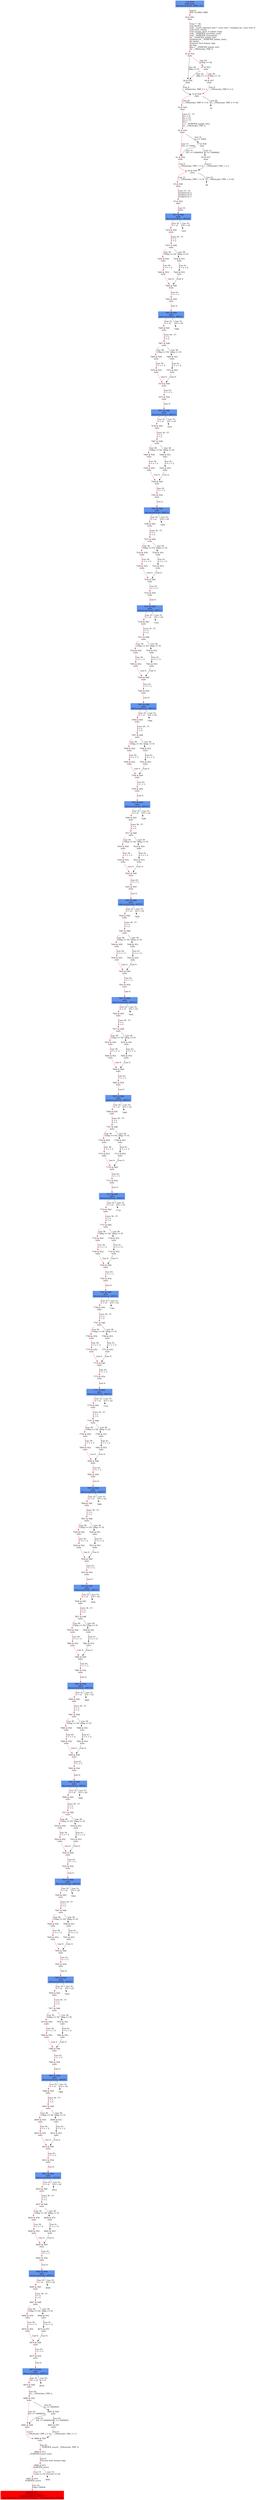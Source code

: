 digraph ARG {
node [style="filled" shape="box" color="white"]
0 [fillcolor="cornflowerblue" label="0 @ N20\nmain entry\nAbstractionState: ABS0: true\n" id="0"]
44 [label="44 @ N61\nmain\n" id="44"]
45 [label="45 @ N24\nmain\n" id="45"]
50 [label="50 @ N26\nmain\n" id="50"]
53 [label="53 @ N28\nmain\n" id="53"]
54 [label="54 @ N29\nmain\n" id="54"]
56 [label="56 @ N35\nmain\n" id="56"]
61 [label="61 @ N38\nmain\n" id="61"]
64 [label="64 @ N39\nmain\n" id="64"]
65 [label="65 @ N40\nmain\n" id="65"]
67 [label="67 @ N43\nmain\n" id="67"]
7417 [fillcolor="cornflowerblue" label="7417 @ N44\nmain\nAbstractionState: ABS509\n" id="7417"]
7418 [label="7418 @ N45\nmain\n" id="7418"]
7437 [label="7437 @ N48\nmain\n" id="7437"]
7439 [label="7439 @ N50\nmain\n" id="7439"]
7440 [label="7440 @ N52\nmain\n" id="7440"]
7444 [label="7444 @ N49\nmain\n" id="7444"]
7445 [label="7445 @ N54\nmain\n" id="7445"]
7447 [fillcolor="cornflowerblue" label="7447 @ N44\nmain\nAbstractionState: ABS511\n" id="7447"]
7448 [label="7448 @ N45\nmain\n" id="7448"]
7467 [label="7467 @ N48\nmain\n" id="7467"]
7469 [label="7469 @ N50\nmain\n" id="7469"]
7470 [label="7470 @ N52\nmain\n" id="7470"]
7474 [label="7474 @ N49\nmain\n" id="7474"]
7475 [label="7475 @ N54\nmain\n" id="7475"]
7477 [fillcolor="cornflowerblue" label="7477 @ N44\nmain\nAbstractionState: ABS513\n" id="7477"]
7478 [label="7478 @ N45\nmain\n" id="7478"]
7497 [label="7497 @ N48\nmain\n" id="7497"]
7499 [label="7499 @ N50\nmain\n" id="7499"]
7500 [label="7500 @ N52\nmain\n" id="7500"]
7504 [label="7504 @ N49\nmain\n" id="7504"]
7505 [label="7505 @ N54\nmain\n" id="7505"]
7507 [fillcolor="cornflowerblue" label="7507 @ N44\nmain\nAbstractionState: ABS515\n" id="7507"]
7508 [label="7508 @ N45\nmain\n" id="7508"]
7527 [label="7527 @ N48\nmain\n" id="7527"]
7529 [label="7529 @ N50\nmain\n" id="7529"]
7530 [label="7530 @ N52\nmain\n" id="7530"]
7534 [label="7534 @ N49\nmain\n" id="7534"]
7535 [label="7535 @ N54\nmain\n" id="7535"]
7537 [fillcolor="cornflowerblue" label="7537 @ N44\nmain\nAbstractionState: ABS517\n" id="7537"]
7538 [label="7538 @ N45\nmain\n" id="7538"]
7557 [label="7557 @ N48\nmain\n" id="7557"]
7559 [label="7559 @ N50\nmain\n" id="7559"]
7560 [label="7560 @ N52\nmain\n" id="7560"]
7564 [label="7564 @ N49\nmain\n" id="7564"]
7565 [label="7565 @ N54\nmain\n" id="7565"]
7567 [fillcolor="cornflowerblue" label="7567 @ N44\nmain\nAbstractionState: ABS519\n" id="7567"]
7568 [label="7568 @ N45\nmain\n" id="7568"]
7587 [label="7587 @ N48\nmain\n" id="7587"]
7589 [label="7589 @ N50\nmain\n" id="7589"]
7590 [label="7590 @ N52\nmain\n" id="7590"]
7594 [label="7594 @ N49\nmain\n" id="7594"]
7595 [label="7595 @ N54\nmain\n" id="7595"]
7597 [fillcolor="cornflowerblue" label="7597 @ N44\nmain\nAbstractionState: ABS521\n" id="7597"]
7598 [label="7598 @ N45\nmain\n" id="7598"]
7617 [label="7617 @ N48\nmain\n" id="7617"]
7619 [label="7619 @ N50\nmain\n" id="7619"]
7620 [label="7620 @ N52\nmain\n" id="7620"]
7624 [label="7624 @ N49\nmain\n" id="7624"]
7625 [label="7625 @ N54\nmain\n" id="7625"]
7627 [fillcolor="cornflowerblue" label="7627 @ N44\nmain\nAbstractionState: ABS523\n" id="7627"]
7628 [label="7628 @ N45\nmain\n" id="7628"]
7647 [label="7647 @ N48\nmain\n" id="7647"]
7649 [label="7649 @ N50\nmain\n" id="7649"]
7650 [label="7650 @ N52\nmain\n" id="7650"]
7654 [label="7654 @ N49\nmain\n" id="7654"]
7655 [label="7655 @ N54\nmain\n" id="7655"]
7657 [fillcolor="cornflowerblue" label="7657 @ N44\nmain\nAbstractionState: ABS525\n" id="7657"]
7658 [label="7658 @ N45\nmain\n" id="7658"]
7677 [label="7677 @ N48\nmain\n" id="7677"]
7679 [label="7679 @ N50\nmain\n" id="7679"]
7680 [label="7680 @ N52\nmain\n" id="7680"]
7684 [label="7684 @ N49\nmain\n" id="7684"]
7685 [label="7685 @ N54\nmain\n" id="7685"]
7687 [fillcolor="cornflowerblue" label="7687 @ N44\nmain\nAbstractionState: ABS527\n" id="7687"]
7688 [label="7688 @ N45\nmain\n" id="7688"]
7707 [label="7707 @ N48\nmain\n" id="7707"]
7709 [label="7709 @ N50\nmain\n" id="7709"]
7710 [label="7710 @ N52\nmain\n" id="7710"]
7714 [label="7714 @ N49\nmain\n" id="7714"]
7715 [label="7715 @ N54\nmain\n" id="7715"]
7717 [fillcolor="cornflowerblue" label="7717 @ N44\nmain\nAbstractionState: ABS529\n" id="7717"]
7718 [label="7718 @ N45\nmain\n" id="7718"]
7737 [label="7737 @ N48\nmain\n" id="7737"]
7739 [label="7739 @ N50\nmain\n" id="7739"]
7740 [label="7740 @ N52\nmain\n" id="7740"]
7744 [label="7744 @ N49\nmain\n" id="7744"]
7745 [label="7745 @ N54\nmain\n" id="7745"]
7747 [fillcolor="cornflowerblue" label="7747 @ N44\nmain\nAbstractionState: ABS531\n" id="7747"]
7748 [label="7748 @ N45\nmain\n" id="7748"]
7767 [label="7767 @ N48\nmain\n" id="7767"]
7769 [label="7769 @ N50\nmain\n" id="7769"]
7770 [label="7770 @ N52\nmain\n" id="7770"]
7774 [label="7774 @ N49\nmain\n" id="7774"]
7775 [label="7775 @ N54\nmain\n" id="7775"]
7777 [fillcolor="cornflowerblue" label="7777 @ N44\nmain\nAbstractionState: ABS533\n" id="7777"]
7778 [label="7778 @ N45\nmain\n" id="7778"]
7797 [label="7797 @ N48\nmain\n" id="7797"]
7799 [label="7799 @ N50\nmain\n" id="7799"]
7800 [label="7800 @ N52\nmain\n" id="7800"]
7804 [label="7804 @ N49\nmain\n" id="7804"]
7805 [label="7805 @ N54\nmain\n" id="7805"]
7807 [fillcolor="cornflowerblue" label="7807 @ N44\nmain\nAbstractionState: ABS535\n" id="7807"]
7808 [label="7808 @ N45\nmain\n" id="7808"]
7827 [label="7827 @ N48\nmain\n" id="7827"]
7829 [label="7829 @ N50\nmain\n" id="7829"]
7830 [label="7830 @ N52\nmain\n" id="7830"]
7834 [label="7834 @ N49\nmain\n" id="7834"]
7835 [label="7835 @ N54\nmain\n" id="7835"]
7837 [fillcolor="cornflowerblue" label="7837 @ N44\nmain\nAbstractionState: ABS537\n" id="7837"]
7838 [label="7838 @ N45\nmain\n" id="7838"]
7857 [label="7857 @ N48\nmain\n" id="7857"]
7859 [label="7859 @ N50\nmain\n" id="7859"]
7860 [label="7860 @ N52\nmain\n" id="7860"]
7864 [label="7864 @ N49\nmain\n" id="7864"]
7865 [label="7865 @ N54\nmain\n" id="7865"]
7867 [fillcolor="cornflowerblue" label="7867 @ N44\nmain\nAbstractionState: ABS539\n" id="7867"]
7868 [label="7868 @ N45\nmain\n" id="7868"]
7887 [label="7887 @ N48\nmain\n" id="7887"]
7889 [label="7889 @ N50\nmain\n" id="7889"]
7890 [label="7890 @ N52\nmain\n" id="7890"]
7894 [label="7894 @ N49\nmain\n" id="7894"]
7895 [label="7895 @ N54\nmain\n" id="7895"]
7897 [fillcolor="cornflowerblue" label="7897 @ N44\nmain\nAbstractionState: ABS541\n" id="7897"]
7898 [label="7898 @ N45\nmain\n" id="7898"]
7917 [label="7917 @ N48\nmain\n" id="7917"]
7919 [label="7919 @ N50\nmain\n" id="7919"]
7920 [label="7920 @ N52\nmain\n" id="7920"]
7924 [label="7924 @ N49\nmain\n" id="7924"]
7925 [label="7925 @ N54\nmain\n" id="7925"]
7927 [fillcolor="cornflowerblue" label="7927 @ N44\nmain\nAbstractionState: ABS543\n" id="7927"]
7928 [label="7928 @ N45\nmain\n" id="7928"]
7947 [label="7947 @ N48\nmain\n" id="7947"]
7949 [label="7949 @ N50\nmain\n" id="7949"]
7950 [label="7950 @ N52\nmain\n" id="7950"]
7954 [label="7954 @ N49\nmain\n" id="7954"]
7955 [label="7955 @ N54\nmain\n" id="7955"]
7957 [fillcolor="cornflowerblue" label="7957 @ N44\nmain\nAbstractionState: ABS545\n" id="7957"]
7958 [label="7958 @ N45\nmain\n" id="7958"]
7977 [label="7977 @ N48\nmain\n" id="7977"]
7979 [label="7979 @ N50\nmain\n" id="7979"]
7980 [label="7980 @ N52\nmain\n" id="7980"]
7984 [label="7984 @ N49\nmain\n" id="7984"]
7985 [label="7985 @ N54\nmain\n" id="7985"]
7987 [fillcolor="cornflowerblue" label="7987 @ N44\nmain\nAbstractionState: ABS547\n" id="7987"]
7988 [label="7988 @ N45\nmain\n" id="7988"]
8007 [label="8007 @ N48\nmain\n" id="8007"]
8009 [label="8009 @ N50\nmain\n" id="8009"]
8010 [label="8010 @ N52\nmain\n" id="8010"]
8014 [label="8014 @ N49\nmain\n" id="8014"]
8015 [label="8015 @ N54\nmain\n" id="8015"]
8017 [fillcolor="cornflowerblue" label="8017 @ N44\nmain\nAbstractionState: ABS549\n" id="8017"]
8018 [label="8018 @ N45\nmain\n" id="8018"]
8037 [label="8037 @ N48\nmain\n" id="8037"]
8039 [label="8039 @ N50\nmain\n" id="8039"]
8040 [label="8040 @ N52\nmain\n" id="8040"]
8044 [label="8044 @ N49\nmain\n" id="8044"]
8045 [label="8045 @ N54\nmain\n" id="8045"]
8047 [fillcolor="cornflowerblue" label="8047 @ N44\nmain\nAbstractionState: ABS551\n" id="8047"]
8048 [label="8048 @ N45\nmain\n" id="8048"]
8067 [label="8067 @ N48\nmain\n" id="8067"]
8069 [label="8069 @ N50\nmain\n" id="8069"]
8070 [label="8070 @ N52\nmain\n" id="8070"]
8074 [label="8074 @ N49\nmain\n" id="8074"]
8075 [label="8075 @ N54\nmain\n" id="8075"]
8077 [fillcolor="cornflowerblue" label="8077 @ N44\nmain\nAbstractionState: ABS553\n" id="8077"]
8079 [label="8079 @ N46\nmain\n" id="8079"]
8080 [label="8080 @ N55\nmain\n" id="8080"]
8085 [label="8085 @ N58\nmain\n" id="8085"]
8088 [label="8088 @ N59\nmain\n" id="8088"]
8089 [label="8089 @ N11\n__VERIFIER_assert entry\n" id="8089"]
8090 [label="8090 @ N12\n__VERIFIER_assert\n" id="8090"]
8091 [label="8091 @ N14\n__VERIFIER_assert\n" id="8091"]
8094 [fillcolor="red" label="8094 @ N15\n__VERIFIER_assert\nAbstractionState: ABS554\n AutomatonState: ErrorLabelAutomaton: _predefinedState_ERROR\n" id="8094"]
8081 [label="8081 @ N56\nmain\n" id="8081"]
8083 [label="8083 @ N57\nmain\n" id="8083"]
8068 [label="8068 @ N51\nmain\n" id="8068"]
8072 [label="8072 @ N53\nmain\n" id="8072"]
8038 [label="8038 @ N51\nmain\n" id="8038"]
8042 [label="8042 @ N53\nmain\n" id="8042"]
8008 [label="8008 @ N51\nmain\n" id="8008"]
8012 [label="8012 @ N53\nmain\n" id="8012"]
7978 [label="7978 @ N51\nmain\n" id="7978"]
7982 [label="7982 @ N53\nmain\n" id="7982"]
7948 [label="7948 @ N51\nmain\n" id="7948"]
7952 [label="7952 @ N53\nmain\n" id="7952"]
7918 [label="7918 @ N51\nmain\n" id="7918"]
7922 [label="7922 @ N53\nmain\n" id="7922"]
7888 [label="7888 @ N51\nmain\n" id="7888"]
7892 [label="7892 @ N53\nmain\n" id="7892"]
7858 [label="7858 @ N51\nmain\n" id="7858"]
7862 [label="7862 @ N53\nmain\n" id="7862"]
7828 [label="7828 @ N51\nmain\n" id="7828"]
7832 [label="7832 @ N53\nmain\n" id="7832"]
7798 [label="7798 @ N51\nmain\n" id="7798"]
7802 [label="7802 @ N53\nmain\n" id="7802"]
7768 [label="7768 @ N51\nmain\n" id="7768"]
7772 [label="7772 @ N53\nmain\n" id="7772"]
7738 [label="7738 @ N51\nmain\n" id="7738"]
7742 [label="7742 @ N53\nmain\n" id="7742"]
7708 [label="7708 @ N51\nmain\n" id="7708"]
7712 [label="7712 @ N53\nmain\n" id="7712"]
7678 [label="7678 @ N51\nmain\n" id="7678"]
7682 [label="7682 @ N53\nmain\n" id="7682"]
7648 [label="7648 @ N51\nmain\n" id="7648"]
7652 [label="7652 @ N53\nmain\n" id="7652"]
7618 [label="7618 @ N51\nmain\n" id="7618"]
7622 [label="7622 @ N53\nmain\n" id="7622"]
7588 [label="7588 @ N51\nmain\n" id="7588"]
7592 [label="7592 @ N53\nmain\n" id="7592"]
7558 [label="7558 @ N51\nmain\n" id="7558"]
7562 [label="7562 @ N53\nmain\n" id="7562"]
7528 [label="7528 @ N51\nmain\n" id="7528"]
7532 [label="7532 @ N53\nmain\n" id="7532"]
7498 [label="7498 @ N51\nmain\n" id="7498"]
7502 [label="7502 @ N53\nmain\n" id="7502"]
7468 [label="7468 @ N51\nmain\n" id="7468"]
7472 [label="7472 @ N53\nmain\n" id="7472"]
7438 [label="7438 @ N51\nmain\n" id="7438"]
7442 [label="7442 @ N53\nmain\n" id="7442"]
57 [label="57 @ N36\nmain\n" id="57"]
59 [label="59 @ N37\nmain\n" id="59"]
47 [label="47 @ N25\nmain\n" id="47"]
49 [label="49 @ N27\nmain\n" id="49"]
0 -> 44 [color="red" label="Line 0: \lINIT GLOBAL VARS\l" id="0 -> 44"]
44 -> 45 [color="red" label="Lines 7 - 26: \lvoid abort();\lvoid __assert_fail(const char *, const char *, unsigned int, const char *);\lvoid reach_error();\lvoid assume_abort_if_not(int cond);\lvoid __VERIFIER_assert(int cond);\lvoid __VERIFIER_assume(int);\lint __VERIFIER_nondet_int();\lunsigned int __VERIFIER_nondet_uint();\lint main();\lFunction start dummy edge\lint flag;\lflag = __VERIFIER_nondet_int();\lint __CPAchecker_TMP_0;\l" id="44 -> 45"]
45 -> 47 [color="red" label="Line 26: \l[!(flag == 0)]\l" id="45 -> 47"]
45 -> 50 [label="Line 26: \l[flag == 0]\l" id="45 -> 50"]
50 -> 53 [label="Line 0: \l__CPAchecker_TMP_0 = 1;\l" id="50 -> 53"]
53 -> 54 [color="red" label="Line 26: \l[__CPAchecker_TMP_0 != 0]\l" id="53 -> 54"]
53 -> 55 [label="Line 26: \l[!(__CPAchecker_TMP_0 != 0)]\l" id="53 -> 55"]
54 -> 56 [color="red" label="Lines 27 - 31: \lint i = 0;\lint x = 0;\lint y = 0;\lint n;\ln = __VERIFIER_nondet_int();\lint __CPAchecker_TMP_1;\l" id="54 -> 56"]
56 -> 57 [label="Line 31: \l[n >= 1000]\l" id="56 -> 57"]
56 -> 61 [color="red" label="Line 31: \l[!(n >= 1000)]\l" id="56 -> 61"]
61 -> 64 [color="red" label="Line 0: \l__CPAchecker_TMP_1 = 0;\l" id="61 -> 64"]
64 -> 65 [color="red" label="Line 31: \l[__CPAchecker_TMP_1 != 0]\l" id="64 -> 65"]
64 -> 66 [label="Line 31: \l[!(__CPAchecker_TMP_1 != 0)]\l" id="64 -> 66"]
65 -> 67 [color="red" label="Lines 33 - 33: \lunsigned int a;\lunsigned int b;\lunsigned int r;\l" id="65 -> 67"]
67 -> 7417 [color="red" label="Line 35: \lwhile\l" id="67 -> 7417"]
7417 -> 7418 [color="red" label="Line 35: \l[i < n]\l" id="7417 -> 7418"]
7417 -> 7419 [label="Line 35: \l[!(i < n)]\l" id="7417 -> 7419"]
7418 -> 7437 [color="red" label="Lines 36 - 37: \lx = x;\ly = y;\l" id="7418 -> 7437"]
7437 -> 7438 [label="Line 38: \l[flag == 0]\l" id="7437 -> 7438"]
7437 -> 7439 [color="red" label="Line 38: \l[!(flag == 0)]\l" id="7437 -> 7439"]
7439 -> 7440 [color="red" label="Line 39: \lx = x + 3;\l" id="7439 -> 7440"]
7440 -> 7444 [color="red" label="Line 0: \l\l" id="7440 -> 7444"]
7444 -> 7445 [color="red" label="Line 43: \li = i + 1;\l" id="7444 -> 7445"]
7445 -> 7447 [color="red" label="Line 0: \l\l" id="7445 -> 7447"]
7447 -> 7448 [color="red" label="Line 35: \l[i < n]\l" id="7447 -> 7448"]
7447 -> 7449 [label="Line 35: \l[!(i < n)]\l" id="7447 -> 7449"]
7448 -> 7467 [color="red" label="Lines 36 - 37: \lx = x;\ly = y;\l" id="7448 -> 7467"]
7467 -> 7468 [label="Line 38: \l[flag == 0]\l" id="7467 -> 7468"]
7467 -> 7469 [color="red" label="Line 38: \l[!(flag == 0)]\l" id="7467 -> 7469"]
7469 -> 7470 [color="red" label="Line 39: \lx = x + 3;\l" id="7469 -> 7470"]
7470 -> 7474 [color="red" label="Line 0: \l\l" id="7470 -> 7474"]
7474 -> 7475 [color="red" label="Line 43: \li = i + 1;\l" id="7474 -> 7475"]
7475 -> 7477 [color="red" label="Line 0: \l\l" id="7475 -> 7477"]
7477 -> 7478 [color="red" label="Line 35: \l[i < n]\l" id="7477 -> 7478"]
7477 -> 7479 [label="Line 35: \l[!(i < n)]\l" id="7477 -> 7479"]
7478 -> 7497 [color="red" label="Lines 36 - 37: \lx = x;\ly = y;\l" id="7478 -> 7497"]
7497 -> 7498 [label="Line 38: \l[flag == 0]\l" id="7497 -> 7498"]
7497 -> 7499 [color="red" label="Line 38: \l[!(flag == 0)]\l" id="7497 -> 7499"]
7499 -> 7500 [color="red" label="Line 39: \lx = x + 3;\l" id="7499 -> 7500"]
7500 -> 7504 [color="red" label="Line 0: \l\l" id="7500 -> 7504"]
7504 -> 7505 [color="red" label="Line 43: \li = i + 1;\l" id="7504 -> 7505"]
7505 -> 7507 [color="red" label="Line 0: \l\l" id="7505 -> 7507"]
7507 -> 7508 [color="red" label="Line 35: \l[i < n]\l" id="7507 -> 7508"]
7507 -> 7509 [label="Line 35: \l[!(i < n)]\l" id="7507 -> 7509"]
7508 -> 7527 [color="red" label="Lines 36 - 37: \lx = x;\ly = y;\l" id="7508 -> 7527"]
7527 -> 7528 [label="Line 38: \l[flag == 0]\l" id="7527 -> 7528"]
7527 -> 7529 [color="red" label="Line 38: \l[!(flag == 0)]\l" id="7527 -> 7529"]
7529 -> 7530 [color="red" label="Line 39: \lx = x + 3;\l" id="7529 -> 7530"]
7530 -> 7534 [color="red" label="Line 0: \l\l" id="7530 -> 7534"]
7534 -> 7535 [color="red" label="Line 43: \li = i + 1;\l" id="7534 -> 7535"]
7535 -> 7537 [color="red" label="Line 0: \l\l" id="7535 -> 7537"]
7537 -> 7538 [color="red" label="Line 35: \l[i < n]\l" id="7537 -> 7538"]
7537 -> 7539 [label="Line 35: \l[!(i < n)]\l" id="7537 -> 7539"]
7538 -> 7557 [color="red" label="Lines 36 - 37: \lx = x;\ly = y;\l" id="7538 -> 7557"]
7557 -> 7558 [label="Line 38: \l[flag == 0]\l" id="7557 -> 7558"]
7557 -> 7559 [color="red" label="Line 38: \l[!(flag == 0)]\l" id="7557 -> 7559"]
7559 -> 7560 [color="red" label="Line 39: \lx = x + 3;\l" id="7559 -> 7560"]
7560 -> 7564 [color="red" label="Line 0: \l\l" id="7560 -> 7564"]
7564 -> 7565 [color="red" label="Line 43: \li = i + 1;\l" id="7564 -> 7565"]
7565 -> 7567 [color="red" label="Line 0: \l\l" id="7565 -> 7567"]
7567 -> 7568 [color="red" label="Line 35: \l[i < n]\l" id="7567 -> 7568"]
7567 -> 7569 [label="Line 35: \l[!(i < n)]\l" id="7567 -> 7569"]
7568 -> 7587 [color="red" label="Lines 36 - 37: \lx = x;\ly = y;\l" id="7568 -> 7587"]
7587 -> 7588 [label="Line 38: \l[flag == 0]\l" id="7587 -> 7588"]
7587 -> 7589 [color="red" label="Line 38: \l[!(flag == 0)]\l" id="7587 -> 7589"]
7589 -> 7590 [color="red" label="Line 39: \lx = x + 3;\l" id="7589 -> 7590"]
7590 -> 7594 [color="red" label="Line 0: \l\l" id="7590 -> 7594"]
7594 -> 7595 [color="red" label="Line 43: \li = i + 1;\l" id="7594 -> 7595"]
7595 -> 7597 [color="red" label="Line 0: \l\l" id="7595 -> 7597"]
7597 -> 7598 [color="red" label="Line 35: \l[i < n]\l" id="7597 -> 7598"]
7597 -> 7599 [label="Line 35: \l[!(i < n)]\l" id="7597 -> 7599"]
7598 -> 7617 [color="red" label="Lines 36 - 37: \lx = x;\ly = y;\l" id="7598 -> 7617"]
7617 -> 7618 [label="Line 38: \l[flag == 0]\l" id="7617 -> 7618"]
7617 -> 7619 [color="red" label="Line 38: \l[!(flag == 0)]\l" id="7617 -> 7619"]
7619 -> 7620 [color="red" label="Line 39: \lx = x + 3;\l" id="7619 -> 7620"]
7620 -> 7624 [color="red" label="Line 0: \l\l" id="7620 -> 7624"]
7624 -> 7625 [color="red" label="Line 43: \li = i + 1;\l" id="7624 -> 7625"]
7625 -> 7627 [color="red" label="Line 0: \l\l" id="7625 -> 7627"]
7627 -> 7628 [color="red" label="Line 35: \l[i < n]\l" id="7627 -> 7628"]
7627 -> 7629 [label="Line 35: \l[!(i < n)]\l" id="7627 -> 7629"]
7628 -> 7647 [color="red" label="Lines 36 - 37: \lx = x;\ly = y;\l" id="7628 -> 7647"]
7647 -> 7648 [label="Line 38: \l[flag == 0]\l" id="7647 -> 7648"]
7647 -> 7649 [color="red" label="Line 38: \l[!(flag == 0)]\l" id="7647 -> 7649"]
7649 -> 7650 [color="red" label="Line 39: \lx = x + 3;\l" id="7649 -> 7650"]
7650 -> 7654 [color="red" label="Line 0: \l\l" id="7650 -> 7654"]
7654 -> 7655 [color="red" label="Line 43: \li = i + 1;\l" id="7654 -> 7655"]
7655 -> 7657 [color="red" label="Line 0: \l\l" id="7655 -> 7657"]
7657 -> 7658 [color="red" label="Line 35: \l[i < n]\l" id="7657 -> 7658"]
7657 -> 7659 [label="Line 35: \l[!(i < n)]\l" id="7657 -> 7659"]
7658 -> 7677 [color="red" label="Lines 36 - 37: \lx = x;\ly = y;\l" id="7658 -> 7677"]
7677 -> 7678 [label="Line 38: \l[flag == 0]\l" id="7677 -> 7678"]
7677 -> 7679 [color="red" label="Line 38: \l[!(flag == 0)]\l" id="7677 -> 7679"]
7679 -> 7680 [color="red" label="Line 39: \lx = x + 3;\l" id="7679 -> 7680"]
7680 -> 7684 [color="red" label="Line 0: \l\l" id="7680 -> 7684"]
7684 -> 7685 [color="red" label="Line 43: \li = i + 1;\l" id="7684 -> 7685"]
7685 -> 7687 [color="red" label="Line 0: \l\l" id="7685 -> 7687"]
7687 -> 7688 [color="red" label="Line 35: \l[i < n]\l" id="7687 -> 7688"]
7687 -> 7689 [label="Line 35: \l[!(i < n)]\l" id="7687 -> 7689"]
7688 -> 7707 [color="red" label="Lines 36 - 37: \lx = x;\ly = y;\l" id="7688 -> 7707"]
7707 -> 7708 [label="Line 38: \l[flag == 0]\l" id="7707 -> 7708"]
7707 -> 7709 [color="red" label="Line 38: \l[!(flag == 0)]\l" id="7707 -> 7709"]
7709 -> 7710 [color="red" label="Line 39: \lx = x + 3;\l" id="7709 -> 7710"]
7710 -> 7714 [color="red" label="Line 0: \l\l" id="7710 -> 7714"]
7714 -> 7715 [color="red" label="Line 43: \li = i + 1;\l" id="7714 -> 7715"]
7715 -> 7717 [color="red" label="Line 0: \l\l" id="7715 -> 7717"]
7717 -> 7718 [color="red" label="Line 35: \l[i < n]\l" id="7717 -> 7718"]
7717 -> 7719 [label="Line 35: \l[!(i < n)]\l" id="7717 -> 7719"]
7718 -> 7737 [color="red" label="Lines 36 - 37: \lx = x;\ly = y;\l" id="7718 -> 7737"]
7737 -> 7738 [label="Line 38: \l[flag == 0]\l" id="7737 -> 7738"]
7737 -> 7739 [color="red" label="Line 38: \l[!(flag == 0)]\l" id="7737 -> 7739"]
7739 -> 7740 [color="red" label="Line 39: \lx = x + 3;\l" id="7739 -> 7740"]
7740 -> 7744 [color="red" label="Line 0: \l\l" id="7740 -> 7744"]
7744 -> 7745 [color="red" label="Line 43: \li = i + 1;\l" id="7744 -> 7745"]
7745 -> 7747 [color="red" label="Line 0: \l\l" id="7745 -> 7747"]
7747 -> 7748 [color="red" label="Line 35: \l[i < n]\l" id="7747 -> 7748"]
7747 -> 7749 [label="Line 35: \l[!(i < n)]\l" id="7747 -> 7749"]
7748 -> 7767 [color="red" label="Lines 36 - 37: \lx = x;\ly = y;\l" id="7748 -> 7767"]
7767 -> 7768 [label="Line 38: \l[flag == 0]\l" id="7767 -> 7768"]
7767 -> 7769 [color="red" label="Line 38: \l[!(flag == 0)]\l" id="7767 -> 7769"]
7769 -> 7770 [color="red" label="Line 39: \lx = x + 3;\l" id="7769 -> 7770"]
7770 -> 7774 [color="red" label="Line 0: \l\l" id="7770 -> 7774"]
7774 -> 7775 [color="red" label="Line 43: \li = i + 1;\l" id="7774 -> 7775"]
7775 -> 7777 [color="red" label="Line 0: \l\l" id="7775 -> 7777"]
7777 -> 7778 [color="red" label="Line 35: \l[i < n]\l" id="7777 -> 7778"]
7777 -> 7779 [label="Line 35: \l[!(i < n)]\l" id="7777 -> 7779"]
7778 -> 7797 [color="red" label="Lines 36 - 37: \lx = x;\ly = y;\l" id="7778 -> 7797"]
7797 -> 7798 [label="Line 38: \l[flag == 0]\l" id="7797 -> 7798"]
7797 -> 7799 [color="red" label="Line 38: \l[!(flag == 0)]\l" id="7797 -> 7799"]
7799 -> 7800 [color="red" label="Line 39: \lx = x + 3;\l" id="7799 -> 7800"]
7800 -> 7804 [color="red" label="Line 0: \l\l" id="7800 -> 7804"]
7804 -> 7805 [color="red" label="Line 43: \li = i + 1;\l" id="7804 -> 7805"]
7805 -> 7807 [color="red" label="Line 0: \l\l" id="7805 -> 7807"]
7807 -> 7808 [color="red" label="Line 35: \l[i < n]\l" id="7807 -> 7808"]
7807 -> 7809 [label="Line 35: \l[!(i < n)]\l" id="7807 -> 7809"]
7808 -> 7827 [color="red" label="Lines 36 - 37: \lx = x;\ly = y;\l" id="7808 -> 7827"]
7827 -> 7828 [label="Line 38: \l[flag == 0]\l" id="7827 -> 7828"]
7827 -> 7829 [color="red" label="Line 38: \l[!(flag == 0)]\l" id="7827 -> 7829"]
7829 -> 7830 [color="red" label="Line 39: \lx = x + 3;\l" id="7829 -> 7830"]
7830 -> 7834 [color="red" label="Line 0: \l\l" id="7830 -> 7834"]
7834 -> 7835 [color="red" label="Line 43: \li = i + 1;\l" id="7834 -> 7835"]
7835 -> 7837 [color="red" label="Line 0: \l\l" id="7835 -> 7837"]
7837 -> 7838 [color="red" label="Line 35: \l[i < n]\l" id="7837 -> 7838"]
7837 -> 7839 [label="Line 35: \l[!(i < n)]\l" id="7837 -> 7839"]
7838 -> 7857 [color="red" label="Lines 36 - 37: \lx = x;\ly = y;\l" id="7838 -> 7857"]
7857 -> 7858 [label="Line 38: \l[flag == 0]\l" id="7857 -> 7858"]
7857 -> 7859 [color="red" label="Line 38: \l[!(flag == 0)]\l" id="7857 -> 7859"]
7859 -> 7860 [color="red" label="Line 39: \lx = x + 3;\l" id="7859 -> 7860"]
7860 -> 7864 [color="red" label="Line 0: \l\l" id="7860 -> 7864"]
7864 -> 7865 [color="red" label="Line 43: \li = i + 1;\l" id="7864 -> 7865"]
7865 -> 7867 [color="red" label="Line 0: \l\l" id="7865 -> 7867"]
7867 -> 7868 [color="red" label="Line 35: \l[i < n]\l" id="7867 -> 7868"]
7867 -> 7869 [label="Line 35: \l[!(i < n)]\l" id="7867 -> 7869"]
7868 -> 7887 [color="red" label="Lines 36 - 37: \lx = x;\ly = y;\l" id="7868 -> 7887"]
7887 -> 7888 [label="Line 38: \l[flag == 0]\l" id="7887 -> 7888"]
7887 -> 7889 [color="red" label="Line 38: \l[!(flag == 0)]\l" id="7887 -> 7889"]
7889 -> 7890 [color="red" label="Line 39: \lx = x + 3;\l" id="7889 -> 7890"]
7890 -> 7894 [color="red" label="Line 0: \l\l" id="7890 -> 7894"]
7894 -> 7895 [color="red" label="Line 43: \li = i + 1;\l" id="7894 -> 7895"]
7895 -> 7897 [color="red" label="Line 0: \l\l" id="7895 -> 7897"]
7897 -> 7898 [color="red" label="Line 35: \l[i < n]\l" id="7897 -> 7898"]
7897 -> 7899 [label="Line 35: \l[!(i < n)]\l" id="7897 -> 7899"]
7898 -> 7917 [color="red" label="Lines 36 - 37: \lx = x;\ly = y;\l" id="7898 -> 7917"]
7917 -> 7918 [label="Line 38: \l[flag == 0]\l" id="7917 -> 7918"]
7917 -> 7919 [color="red" label="Line 38: \l[!(flag == 0)]\l" id="7917 -> 7919"]
7919 -> 7920 [color="red" label="Line 39: \lx = x + 3;\l" id="7919 -> 7920"]
7920 -> 7924 [color="red" label="Line 0: \l\l" id="7920 -> 7924"]
7924 -> 7925 [color="red" label="Line 43: \li = i + 1;\l" id="7924 -> 7925"]
7925 -> 7927 [color="red" label="Line 0: \l\l" id="7925 -> 7927"]
7927 -> 7928 [color="red" label="Line 35: \l[i < n]\l" id="7927 -> 7928"]
7927 -> 7929 [label="Line 35: \l[!(i < n)]\l" id="7927 -> 7929"]
7928 -> 7947 [color="red" label="Lines 36 - 37: \lx = x;\ly = y;\l" id="7928 -> 7947"]
7947 -> 7948 [label="Line 38: \l[flag == 0]\l" id="7947 -> 7948"]
7947 -> 7949 [color="red" label="Line 38: \l[!(flag == 0)]\l" id="7947 -> 7949"]
7949 -> 7950 [color="red" label="Line 39: \lx = x + 3;\l" id="7949 -> 7950"]
7950 -> 7954 [color="red" label="Line 0: \l\l" id="7950 -> 7954"]
7954 -> 7955 [color="red" label="Line 43: \li = i + 1;\l" id="7954 -> 7955"]
7955 -> 7957 [color="red" label="Line 0: \l\l" id="7955 -> 7957"]
7957 -> 7958 [color="red" label="Line 35: \l[i < n]\l" id="7957 -> 7958"]
7957 -> 7959 [label="Line 35: \l[!(i < n)]\l" id="7957 -> 7959"]
7958 -> 7977 [color="red" label="Lines 36 - 37: \lx = x;\ly = y;\l" id="7958 -> 7977"]
7977 -> 7978 [label="Line 38: \l[flag == 0]\l" id="7977 -> 7978"]
7977 -> 7979 [color="red" label="Line 38: \l[!(flag == 0)]\l" id="7977 -> 7979"]
7979 -> 7980 [color="red" label="Line 39: \lx = x + 3;\l" id="7979 -> 7980"]
7980 -> 7984 [color="red" label="Line 0: \l\l" id="7980 -> 7984"]
7984 -> 7985 [color="red" label="Line 43: \li = i + 1;\l" id="7984 -> 7985"]
7985 -> 7987 [color="red" label="Line 0: \l\l" id="7985 -> 7987"]
7987 -> 7988 [color="red" label="Line 35: \l[i < n]\l" id="7987 -> 7988"]
7987 -> 7989 [label="Line 35: \l[!(i < n)]\l" id="7987 -> 7989"]
7988 -> 8007 [color="red" label="Lines 36 - 37: \lx = x;\ly = y;\l" id="7988 -> 8007"]
8007 -> 8008 [label="Line 38: \l[flag == 0]\l" id="8007 -> 8008"]
8007 -> 8009 [color="red" label="Line 38: \l[!(flag == 0)]\l" id="8007 -> 8009"]
8009 -> 8010 [color="red" label="Line 39: \lx = x + 3;\l" id="8009 -> 8010"]
8010 -> 8014 [color="red" label="Line 0: \l\l" id="8010 -> 8014"]
8014 -> 8015 [color="red" label="Line 43: \li = i + 1;\l" id="8014 -> 8015"]
8015 -> 8017 [color="red" label="Line 0: \l\l" id="8015 -> 8017"]
8017 -> 8018 [color="red" label="Line 35: \l[i < n]\l" id="8017 -> 8018"]
8017 -> 8019 [label="Line 35: \l[!(i < n)]\l" id="8017 -> 8019"]
8018 -> 8037 [color="red" label="Lines 36 - 37: \lx = x;\ly = y;\l" id="8018 -> 8037"]
8037 -> 8038 [label="Line 38: \l[flag == 0]\l" id="8037 -> 8038"]
8037 -> 8039 [color="red" label="Line 38: \l[!(flag == 0)]\l" id="8037 -> 8039"]
8039 -> 8040 [color="red" label="Line 39: \lx = x + 3;\l" id="8039 -> 8040"]
8040 -> 8044 [color="red" label="Line 0: \l\l" id="8040 -> 8044"]
8044 -> 8045 [color="red" label="Line 43: \li = i + 1;\l" id="8044 -> 8045"]
8045 -> 8047 [color="red" label="Line 0: \l\l" id="8045 -> 8047"]
8047 -> 8048 [color="red" label="Line 35: \l[i < n]\l" id="8047 -> 8048"]
8047 -> 8049 [label="Line 35: \l[!(i < n)]\l" id="8047 -> 8049"]
8048 -> 8067 [color="red" label="Lines 36 - 37: \lx = x;\ly = y;\l" id="8048 -> 8067"]
8067 -> 8068 [label="Line 38: \l[flag == 0]\l" id="8067 -> 8068"]
8067 -> 8069 [color="red" label="Line 38: \l[!(flag == 0)]\l" id="8067 -> 8069"]
8069 -> 8070 [color="red" label="Line 39: \lx = x + 3;\l" id="8069 -> 8070"]
8070 -> 8074 [color="red" label="Line 0: \l\l" id="8070 -> 8074"]
8074 -> 8075 [color="red" label="Line 43: \li = i + 1;\l" id="8074 -> 8075"]
8075 -> 8077 [color="red" label="Line 0: \l\l" id="8075 -> 8077"]
8077 -> 8078 [label="Line 35: \l[i < n]\l" id="8077 -> 8078"]
8077 -> 8079 [color="red" label="Line 35: \l[!(i < n)]\l" id="8077 -> 8079"]
8079 -> 8080 [color="red" label="Line 45: \lint __CPAchecker_TMP_2;\l" id="8079 -> 8080"]
8080 -> 8081 [label="Line 45: \l[x <= 3000003]\l" id="8080 -> 8081"]
8080 -> 8085 [color="red" label="Line 45: \l[!(x <= 3000003)]\l" id="8080 -> 8085"]
8085 -> 8088 [color="red" label="Line 0: \l__CPAchecker_TMP_2 = 0;\l" id="8085 -> 8088"]
8088 -> 8089 [color="red" label="Line 45: \l__VERIFIER_assert(__CPAchecker_TMP_2)\l" id="8088 -> 8089"]
8089 -> 8090 [color="red" label="Line 0: \lFunction start dummy edge\l" id="8089 -> 8090"]
8090 -> 8091 [color="red" label="Line 15: \l[cond == 0]\l" id="8090 -> 8091"]
8090 -> 8092 [label="Line 15: \l[!(cond == 0)]\l" id="8090 -> 8092"]
8091 -> 8094 [color="red" label="Line 16: \lLabel: ERROR\l" id="8091 -> 8094"]
8081 -> 8083 [label="Line 45: \l[y <= 2000002]\l" id="8081 -> 8083"]
8081 -> 8085 [label="Line 45: \l[!(y <= 2000002)]\l" id="8081 -> 8085"]
8083 -> 8088 [label="Line 0: \l__CPAchecker_TMP_2 = 1;\l" id="8083 -> 8088"]
8068 -> 8072 [label="Line 41: \ly = y + 2;\l" id="8068 -> 8072"]
8072 -> 8074 [label="Line 0: \l\l" id="8072 -> 8074"]
8038 -> 8042 [label="Line 41: \ly = y + 2;\l" id="8038 -> 8042"]
8042 -> 8044 [label="Line 0: \l\l" id="8042 -> 8044"]
8008 -> 8012 [label="Line 41: \ly = y + 2;\l" id="8008 -> 8012"]
8012 -> 8014 [label="Line 0: \l\l" id="8012 -> 8014"]
7978 -> 7982 [label="Line 41: \ly = y + 2;\l" id="7978 -> 7982"]
7982 -> 7984 [label="Line 0: \l\l" id="7982 -> 7984"]
7948 -> 7952 [label="Line 41: \ly = y + 2;\l" id="7948 -> 7952"]
7952 -> 7954 [label="Line 0: \l\l" id="7952 -> 7954"]
7918 -> 7922 [label="Line 41: \ly = y + 2;\l" id="7918 -> 7922"]
7922 -> 7924 [label="Line 0: \l\l" id="7922 -> 7924"]
7888 -> 7892 [label="Line 41: \ly = y + 2;\l" id="7888 -> 7892"]
7892 -> 7894 [label="Line 0: \l\l" id="7892 -> 7894"]
7858 -> 7862 [label="Line 41: \ly = y + 2;\l" id="7858 -> 7862"]
7862 -> 7864 [label="Line 0: \l\l" id="7862 -> 7864"]
7828 -> 7832 [label="Line 41: \ly = y + 2;\l" id="7828 -> 7832"]
7832 -> 7834 [label="Line 0: \l\l" id="7832 -> 7834"]
7798 -> 7802 [label="Line 41: \ly = y + 2;\l" id="7798 -> 7802"]
7802 -> 7804 [label="Line 0: \l\l" id="7802 -> 7804"]
7768 -> 7772 [label="Line 41: \ly = y + 2;\l" id="7768 -> 7772"]
7772 -> 7774 [label="Line 0: \l\l" id="7772 -> 7774"]
7738 -> 7742 [label="Line 41: \ly = y + 2;\l" id="7738 -> 7742"]
7742 -> 7744 [label="Line 0: \l\l" id="7742 -> 7744"]
7708 -> 7712 [label="Line 41: \ly = y + 2;\l" id="7708 -> 7712"]
7712 -> 7714 [label="Line 0: \l\l" id="7712 -> 7714"]
7678 -> 7682 [label="Line 41: \ly = y + 2;\l" id="7678 -> 7682"]
7682 -> 7684 [label="Line 0: \l\l" id="7682 -> 7684"]
7648 -> 7652 [label="Line 41: \ly = y + 2;\l" id="7648 -> 7652"]
7652 -> 7654 [label="Line 0: \l\l" id="7652 -> 7654"]
7618 -> 7622 [label="Line 41: \ly = y + 2;\l" id="7618 -> 7622"]
7622 -> 7624 [label="Line 0: \l\l" id="7622 -> 7624"]
7588 -> 7592 [label="Line 41: \ly = y + 2;\l" id="7588 -> 7592"]
7592 -> 7594 [label="Line 0: \l\l" id="7592 -> 7594"]
7558 -> 7562 [label="Line 41: \ly = y + 2;\l" id="7558 -> 7562"]
7562 -> 7564 [label="Line 0: \l\l" id="7562 -> 7564"]
7528 -> 7532 [label="Line 41: \ly = y + 2;\l" id="7528 -> 7532"]
7532 -> 7534 [label="Line 0: \l\l" id="7532 -> 7534"]
7498 -> 7502 [label="Line 41: \ly = y + 2;\l" id="7498 -> 7502"]
7502 -> 7504 [label="Line 0: \l\l" id="7502 -> 7504"]
7468 -> 7472 [label="Line 41: \ly = y + 2;\l" id="7468 -> 7472"]
7472 -> 7474 [label="Line 0: \l\l" id="7472 -> 7474"]
7438 -> 7442 [label="Line 41: \ly = y + 2;\l" id="7438 -> 7442"]
7442 -> 7444 [label="Line 0: \l\l" id="7442 -> 7444"]
57 -> 59 [label="Line 31: \l[n <= 1000000]\l" id="57 -> 59"]
57 -> 61 [label="Line 31: \l[!(n <= 1000000)]\l" id="57 -> 61"]
59 -> 64 [label="Line 0: \l__CPAchecker_TMP_1 = 1;\l" id="59 -> 64"]
47 -> 49 [color="red" label="Line 26: \l[!(flag == 1)]\l" id="47 -> 49"]
47 -> 50 [label="Line 26: \l[flag == 1]\l" id="47 -> 50"]
49 -> 53 [color="red" label="Line 0: \l__CPAchecker_TMP_0 = 0;\l" id="49 -> 53"]
}
